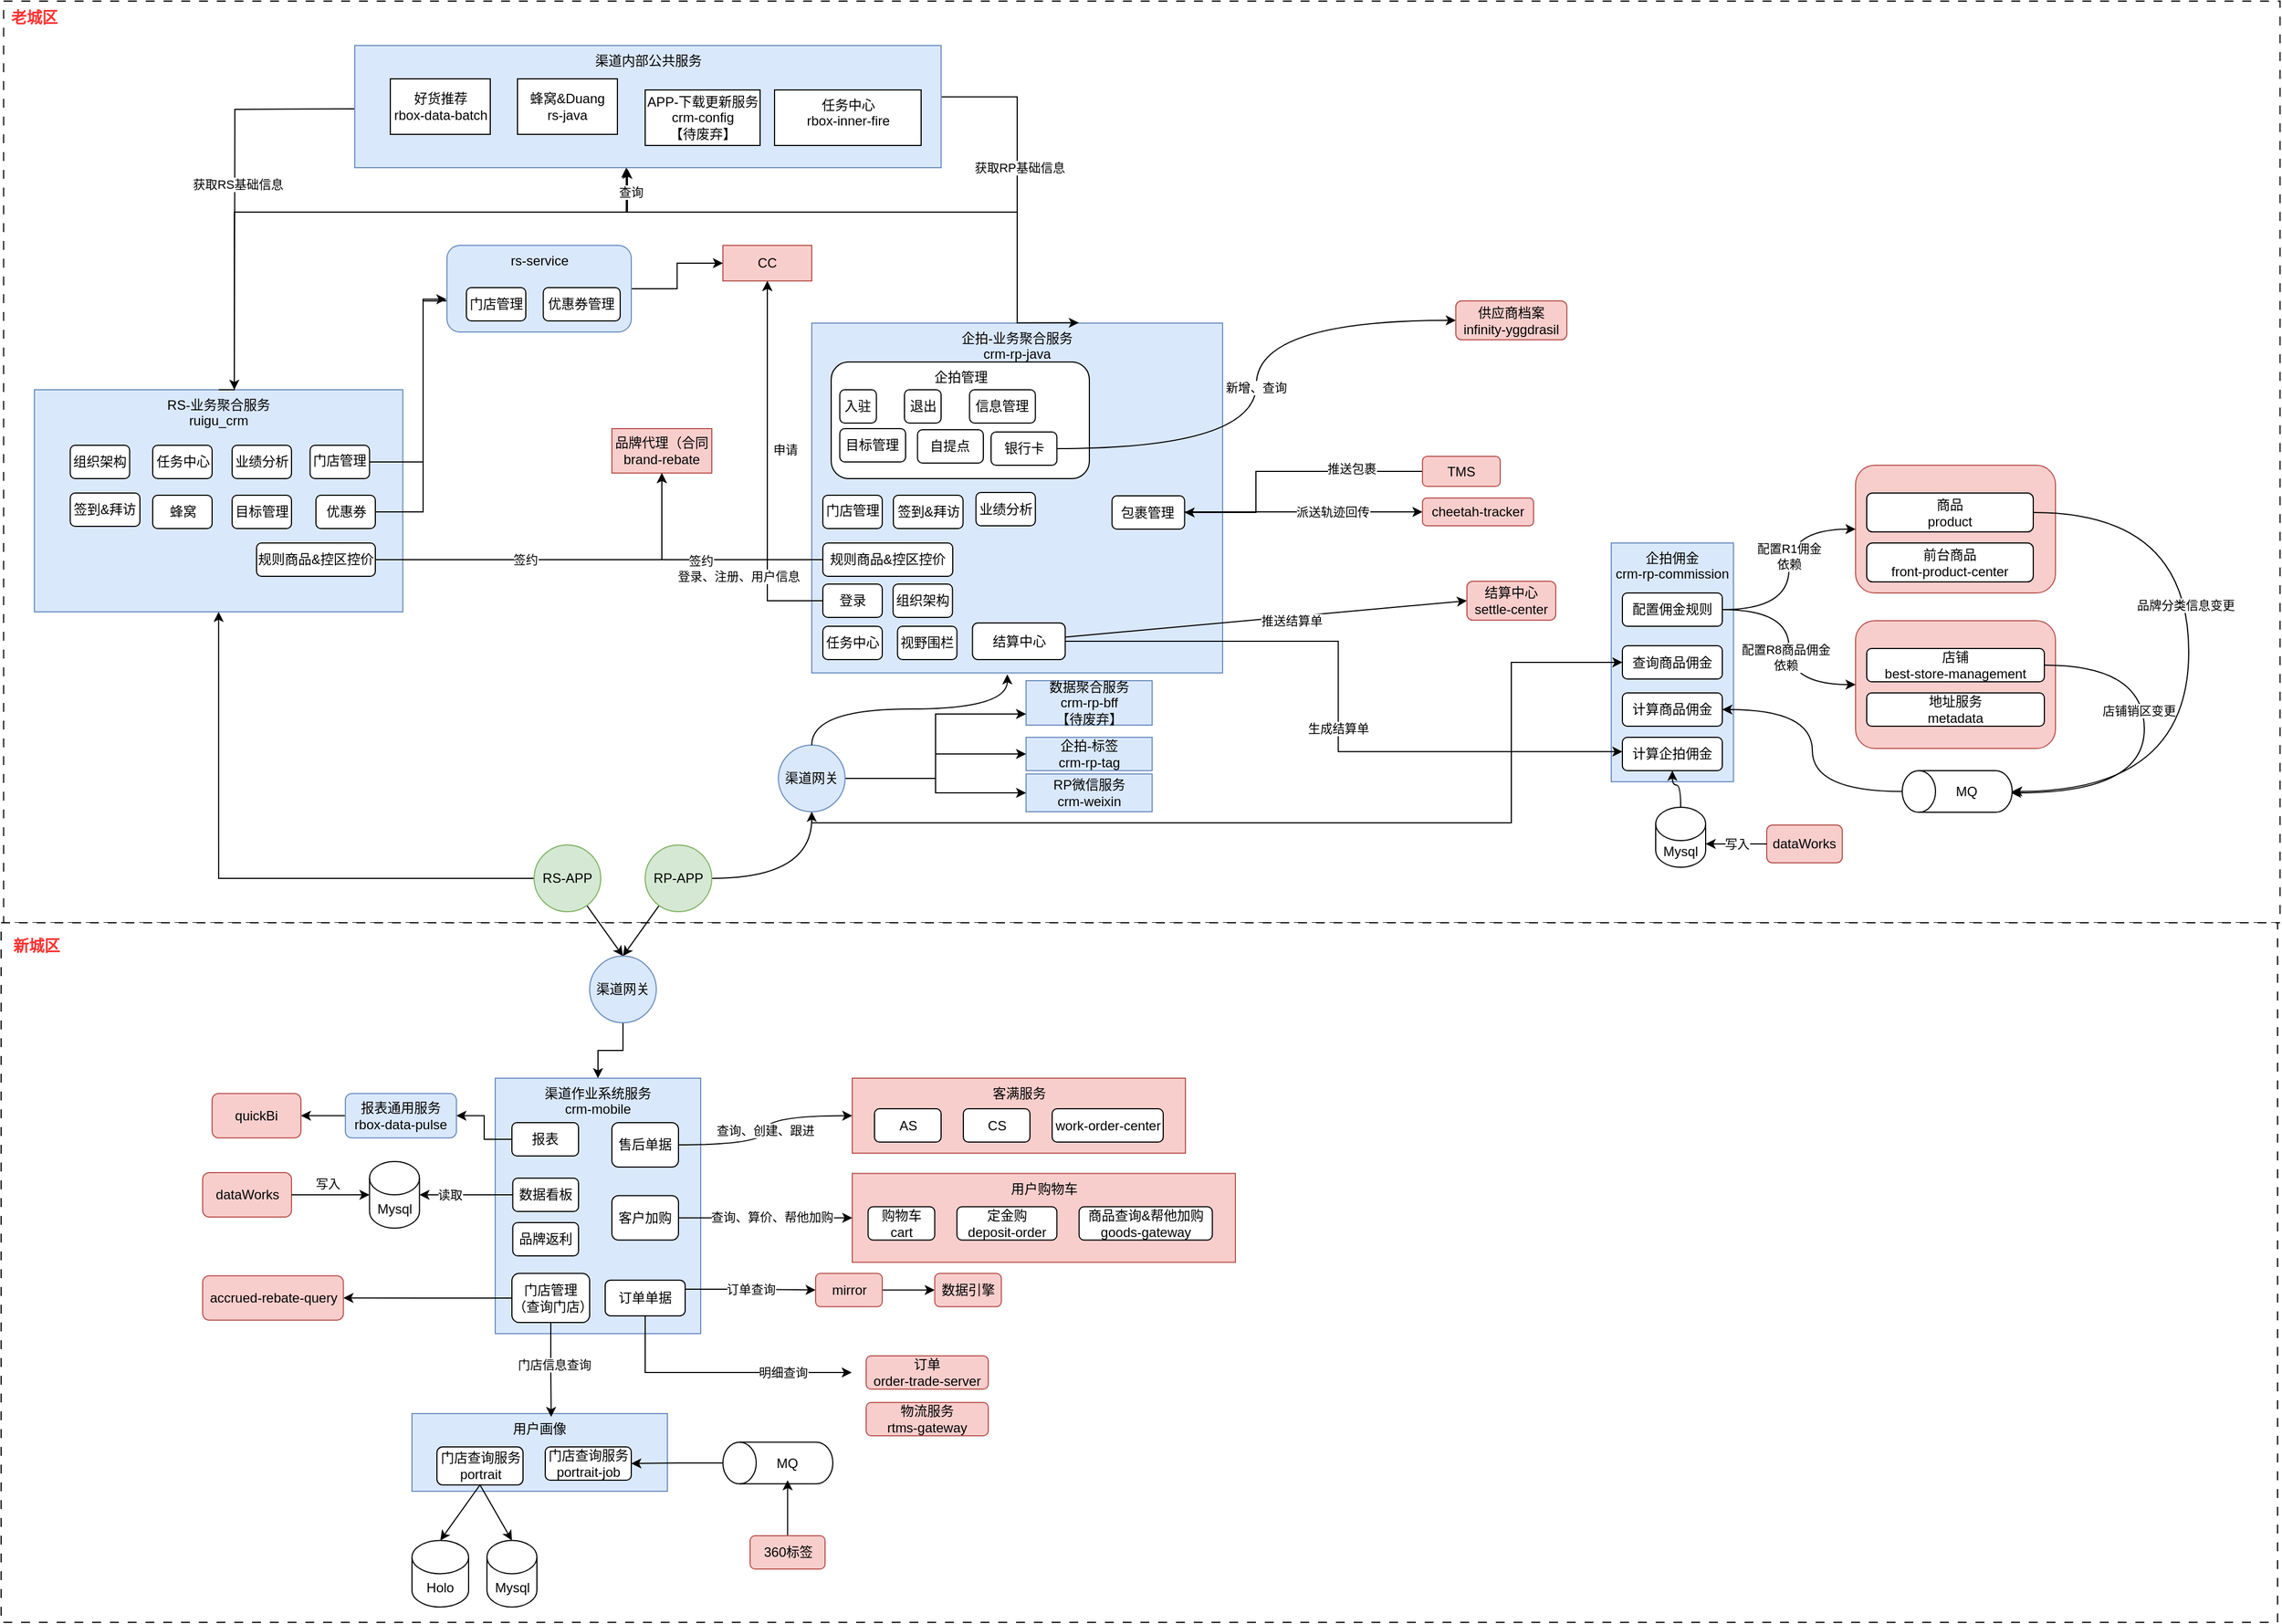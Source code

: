 <mxfile version="24.7.17">
  <diagram name="第 1 页" id="co3uCJApPV4dkqmszSku">
    <mxGraphModel dx="4093" dy="3974" grid="1" gridSize="10" guides="1" tooltips="1" connect="1" arrows="1" fold="1" page="1" pageScale="1" pageWidth="827" pageHeight="1169" math="0" shadow="0">
      <root>
        <mxCell id="0" />
        <mxCell id="1" parent="0" />
        <mxCell id="Z9NHNM5eDo6izXRrwf1n-309" value="" style="rounded=0;whiteSpace=wrap;html=1;dashed=1;dashPattern=8 8;shadow=0;glass=0;" vertex="1" parent="1">
          <mxGeometry x="-247.75" y="-1400" width="2050" height="830" as="geometry" />
        </mxCell>
        <mxCell id="Z9NHNM5eDo6izXRrwf1n-255" value="订单明细&lt;div&gt;&lt;br/&gt;&lt;/div&gt;" style="rounded=0;whiteSpace=wrap;html=1;verticalAlign=top;" vertex="1" parent="1">
          <mxGeometry x="519" y="-210" width="130" height="120" as="geometry" />
        </mxCell>
        <mxCell id="Z9NHNM5eDo6izXRrwf1n-284" style="edgeStyle=orthogonalEdgeStyle;rounded=0;orthogonalLoop=1;jettySize=auto;html=1;" edge="1" parent="1">
          <mxGeometry relative="1" as="geometry">
            <mxPoint x="-40" y="-1050" as="targetPoint" />
            <mxPoint x="68.5" y="-1303" as="sourcePoint" />
          </mxGeometry>
        </mxCell>
        <mxCell id="Z9NHNM5eDo6izXRrwf1n-285" value="获取RS基础信息" style="edgeLabel;html=1;align=center;verticalAlign=middle;resizable=0;points=[];" vertex="1" connectable="0" parent="Z9NHNM5eDo6izXRrwf1n-284">
          <mxGeometry x="-0.029" y="2" relative="1" as="geometry">
            <mxPoint as="offset" />
          </mxGeometry>
        </mxCell>
        <mxCell id="Z9NHNM5eDo6izXRrwf1n-218" value="渠道内部公共服务" style="rounded=0;whiteSpace=wrap;html=1;verticalAlign=top;fillColor=#dae8fc;strokeColor=#6c8ebf;" vertex="1" parent="1">
          <mxGeometry x="68.5" y="-1360" width="528" height="110" as="geometry" />
        </mxCell>
        <mxCell id="Z9NHNM5eDo6izXRrwf1n-158" value="" style="rounded=1;whiteSpace=wrap;html=1;fillColor=#f8cecc;strokeColor=#b85450;" vertex="1" parent="1">
          <mxGeometry x="1420" y="-842" width="180" height="115" as="geometry" />
        </mxCell>
        <mxCell id="Z9NHNM5eDo6izXRrwf1n-156" value="" style="rounded=1;whiteSpace=wrap;html=1;fillColor=#f8cecc;strokeColor=#b85450;" vertex="1" parent="1">
          <mxGeometry x="1420" y="-982" width="180" height="115" as="geometry" />
        </mxCell>
        <mxCell id="Z9NHNM5eDo6izXRrwf1n-84" value="" style="rounded=0;whiteSpace=wrap;html=1;dashed=1;dashPattern=8 8;shadow=0;glass=0;" vertex="1" parent="1">
          <mxGeometry x="-250" y="-570" width="2050" height="630" as="geometry" />
        </mxCell>
        <mxCell id="Z9NHNM5eDo6izXRrwf1n-20" value="用户购物车" style="rounded=0;whiteSpace=wrap;html=1;verticalAlign=top;fillColor=#f8cecc;strokeColor=#b85450;" vertex="1" parent="1">
          <mxGeometry x="516.5" y="-344.25" width="345" height="80" as="geometry" />
        </mxCell>
        <mxCell id="Z9NHNM5eDo6izXRrwf1n-1" value="" style="rounded=0;orthogonalLoop=1;jettySize=auto;html=1;" edge="1" parent="1" source="Z9NHNM5eDo6izXRrwf1n-2">
          <mxGeometry relative="1" as="geometry">
            <mxPoint x="310" y="-540" as="targetPoint" />
          </mxGeometry>
        </mxCell>
        <mxCell id="Z9NHNM5eDo6izXRrwf1n-272" style="edgeStyle=orthogonalEdgeStyle;rounded=0;orthogonalLoop=1;jettySize=auto;html=1;entryX=0.5;entryY=1;entryDx=0;entryDy=0;" edge="1" parent="1" source="Z9NHNM5eDo6izXRrwf1n-2" target="Z9NHNM5eDo6izXRrwf1n-89">
          <mxGeometry relative="1" as="geometry" />
        </mxCell>
        <mxCell id="Z9NHNM5eDo6izXRrwf1n-2" value="RS-APP" style="ellipse;whiteSpace=wrap;html=1;aspect=fixed;fillColor=#d5e8d4;strokeColor=#82b366;" vertex="1" parent="1">
          <mxGeometry x="230" y="-640" width="60" height="60" as="geometry" />
        </mxCell>
        <mxCell id="Z9NHNM5eDo6izXRrwf1n-3" style="rounded=0;orthogonalLoop=1;jettySize=auto;html=1;entryX=0.5;entryY=0;entryDx=0;entryDy=0;" edge="1" parent="1" source="Z9NHNM5eDo6izXRrwf1n-4" target="Z9NHNM5eDo6izXRrwf1n-7">
          <mxGeometry relative="1" as="geometry">
            <mxPoint x="315" y="-540" as="targetPoint" />
          </mxGeometry>
        </mxCell>
        <mxCell id="Z9NHNM5eDo6izXRrwf1n-104" value="" style="edgeStyle=orthogonalEdgeStyle;rounded=0;orthogonalLoop=1;jettySize=auto;html=1;curved=1;" edge="1" parent="1" source="Z9NHNM5eDo6izXRrwf1n-4" target="Z9NHNM5eDo6izXRrwf1n-99">
          <mxGeometry relative="1" as="geometry" />
        </mxCell>
        <mxCell id="Z9NHNM5eDo6izXRrwf1n-4" value="RP-APP" style="ellipse;whiteSpace=wrap;html=1;aspect=fixed;fillColor=#d5e8d4;strokeColor=#82b366;" vertex="1" parent="1">
          <mxGeometry x="330" y="-640" width="60" height="60" as="geometry" />
        </mxCell>
        <mxCell id="Z9NHNM5eDo6izXRrwf1n-6" style="edgeStyle=orthogonalEdgeStyle;rounded=0;orthogonalLoop=1;jettySize=auto;html=1;entryX=0.5;entryY=0;entryDx=0;entryDy=0;" edge="1" parent="1" source="Z9NHNM5eDo6izXRrwf1n-7" target="Z9NHNM5eDo6izXRrwf1n-8">
          <mxGeometry relative="1" as="geometry" />
        </mxCell>
        <mxCell id="Z9NHNM5eDo6izXRrwf1n-7" value="渠道网关" style="ellipse;whiteSpace=wrap;html=1;aspect=fixed;fillColor=#dae8fc;strokeColor=#6c8ebf;" vertex="1" parent="1">
          <mxGeometry x="280" y="-540" width="60" height="60" as="geometry" />
        </mxCell>
        <mxCell id="Z9NHNM5eDo6izXRrwf1n-8" value="渠道作业系统服务&lt;br&gt;crm-mobile" style="rounded=0;whiteSpace=wrap;html=1;align=center;verticalAlign=top;fillColor=#dae8fc;strokeColor=#6c8ebf;" vertex="1" parent="1">
          <mxGeometry x="195" y="-430" width="185" height="230" as="geometry" />
        </mxCell>
        <mxCell id="Z9NHNM5eDo6izXRrwf1n-81" value="查询、创建、跟进" style="edgeStyle=orthogonalEdgeStyle;rounded=0;orthogonalLoop=1;jettySize=auto;html=1;entryX=0;entryY=0.5;entryDx=0;entryDy=0;curved=1;" edge="1" parent="1" source="Z9NHNM5eDo6izXRrwf1n-9" target="Z9NHNM5eDo6izXRrwf1n-10">
          <mxGeometry relative="1" as="geometry" />
        </mxCell>
        <mxCell id="Z9NHNM5eDo6izXRrwf1n-9" value="售后单据" style="rounded=1;whiteSpace=wrap;html=1;" vertex="1" parent="1">
          <mxGeometry x="300" y="-390" width="60" height="40" as="geometry" />
        </mxCell>
        <mxCell id="Z9NHNM5eDo6izXRrwf1n-10" value="客满服务&lt;div&gt;&lt;br&gt;&lt;/div&gt;" style="rounded=0;whiteSpace=wrap;html=1;verticalAlign=top;fillColor=#f8cecc;strokeColor=#b85450;" vertex="1" parent="1">
          <mxGeometry x="516.5" y="-430" width="300" height="67.5" as="geometry" />
        </mxCell>
        <mxCell id="Z9NHNM5eDo6izXRrwf1n-11" value="AS" style="rounded=1;whiteSpace=wrap;html=1;" vertex="1" parent="1">
          <mxGeometry x="536.5" y="-402.5" width="60" height="30" as="geometry" />
        </mxCell>
        <mxCell id="Z9NHNM5eDo6izXRrwf1n-12" value="CS" style="rounded=1;whiteSpace=wrap;html=1;" vertex="1" parent="1">
          <mxGeometry x="616.5" y="-402.5" width="60" height="30" as="geometry" />
        </mxCell>
        <mxCell id="Z9NHNM5eDo6izXRrwf1n-13" value="work-order-center" style="rounded=1;whiteSpace=wrap;html=1;" vertex="1" parent="1">
          <mxGeometry x="696.5" y="-402.5" width="100" height="30" as="geometry" />
        </mxCell>
        <mxCell id="Z9NHNM5eDo6izXRrwf1n-17" value="购物车&lt;br&gt;cart" style="rounded=1;whiteSpace=wrap;html=1;" vertex="1" parent="1">
          <mxGeometry x="530.75" y="-314.25" width="60" height="30" as="geometry" />
        </mxCell>
        <mxCell id="Z9NHNM5eDo6izXRrwf1n-18" value="定金购&lt;br&gt;deposit-order" style="rounded=1;whiteSpace=wrap;html=1;" vertex="1" parent="1">
          <mxGeometry x="610.75" y="-314.25" width="90" height="30" as="geometry" />
        </mxCell>
        <mxCell id="Z9NHNM5eDo6izXRrwf1n-19" value="商品查询&amp;amp;帮他加购&lt;br&gt;goods-gateway" style="rounded=1;whiteSpace=wrap;html=1;" vertex="1" parent="1">
          <mxGeometry x="720.75" y="-314.25" width="120" height="30" as="geometry" />
        </mxCell>
        <mxCell id="Z9NHNM5eDo6izXRrwf1n-245" value="订单查询" style="edgeStyle=orthogonalEdgeStyle;rounded=0;orthogonalLoop=1;jettySize=auto;html=1;entryX=0;entryY=0.5;entryDx=0;entryDy=0;" edge="1" parent="1" source="Z9NHNM5eDo6izXRrwf1n-21" target="Z9NHNM5eDo6izXRrwf1n-235">
          <mxGeometry relative="1" as="geometry">
            <Array as="points">
              <mxPoint x="420" y="-240" />
              <mxPoint x="420" y="-240" />
            </Array>
          </mxGeometry>
        </mxCell>
        <mxCell id="Z9NHNM5eDo6izXRrwf1n-249" style="edgeStyle=orthogonalEdgeStyle;rounded=0;orthogonalLoop=1;jettySize=auto;html=1;entryX=-0.023;entryY=0.375;entryDx=0;entryDy=0;entryPerimeter=0;" edge="1" parent="1" source="Z9NHNM5eDo6izXRrwf1n-21" target="Z9NHNM5eDo6izXRrwf1n-255">
          <mxGeometry relative="1" as="geometry">
            <mxPoint x="480" y="-165" as="targetPoint" />
            <Array as="points">
              <mxPoint x="330" y="-165" />
            </Array>
          </mxGeometry>
        </mxCell>
        <mxCell id="Z9NHNM5eDo6izXRrwf1n-252" value="明细查询" style="edgeLabel;html=1;align=center;verticalAlign=middle;resizable=0;points=[];" vertex="1" connectable="0" parent="Z9NHNM5eDo6izXRrwf1n-249">
          <mxGeometry x="0.128" relative="1" as="geometry">
            <mxPoint x="41" as="offset" />
          </mxGeometry>
        </mxCell>
        <mxCell id="Z9NHNM5eDo6izXRrwf1n-21" value="订单单据" style="rounded=1;whiteSpace=wrap;html=1;" vertex="1" parent="1">
          <mxGeometry x="294" y="-248.18" width="72" height="32.12" as="geometry" />
        </mxCell>
        <mxCell id="Z9NHNM5eDo6izXRrwf1n-258" style="edgeStyle=orthogonalEdgeStyle;rounded=0;orthogonalLoop=1;jettySize=auto;html=1;entryX=1;entryY=0.5;entryDx=0;entryDy=0;" edge="1" parent="1" source="Z9NHNM5eDo6izXRrwf1n-22" target="Z9NHNM5eDo6izXRrwf1n-257">
          <mxGeometry relative="1" as="geometry" />
        </mxCell>
        <mxCell id="Z9NHNM5eDo6izXRrwf1n-22" value="门店管理&lt;div&gt;（查询门店）&lt;/div&gt;" style="rounded=1;whiteSpace=wrap;html=1;" vertex="1" parent="1">
          <mxGeometry x="210" y="-254.25" width="70" height="44.25" as="geometry" />
        </mxCell>
        <mxCell id="Z9NHNM5eDo6izXRrwf1n-45" style="edgeStyle=orthogonalEdgeStyle;rounded=0;orthogonalLoop=1;jettySize=auto;html=1;exitX=0;exitY=0.5;exitDx=0;exitDy=0;entryX=1;entryY=0.5;entryDx=0;entryDy=0;" edge="1" parent="1" source="Z9NHNM5eDo6izXRrwf1n-23" target="Z9NHNM5eDo6izXRrwf1n-46">
          <mxGeometry relative="1" as="geometry">
            <mxPoint x="130" y="-370" as="targetPoint" />
          </mxGeometry>
        </mxCell>
        <mxCell id="Z9NHNM5eDo6izXRrwf1n-23" value="报表" style="rounded=1;whiteSpace=wrap;html=1;" vertex="1" parent="1">
          <mxGeometry x="210" y="-390" width="60" height="30" as="geometry" />
        </mxCell>
        <mxCell id="Z9NHNM5eDo6izXRrwf1n-24" value="数据看板" style="rounded=1;whiteSpace=wrap;html=1;" vertex="1" parent="1">
          <mxGeometry x="210.75" y="-340" width="59.25" height="30" as="geometry" />
        </mxCell>
        <mxCell id="Z9NHNM5eDo6izXRrwf1n-25" value="用户画像" style="rounded=0;whiteSpace=wrap;html=1;verticalAlign=top;fillColor=#dae8fc;strokeColor=#6c8ebf;" vertex="1" parent="1">
          <mxGeometry x="120" y="-128" width="230" height="70" as="geometry" />
        </mxCell>
        <mxCell id="Z9NHNM5eDo6izXRrwf1n-27" value="门店查询服务&lt;div&gt;portrait&lt;br&gt;&lt;/div&gt;" style="rounded=1;whiteSpace=wrap;html=1;" vertex="1" parent="1">
          <mxGeometry x="142.5" y="-98" width="77.5" height="34.25" as="geometry" />
        </mxCell>
        <mxCell id="Z9NHNM5eDo6izXRrwf1n-28" value="门店查询服务&lt;div&gt;portrait-job&lt;br&gt;&lt;/div&gt;" style="rounded=1;whiteSpace=wrap;html=1;" vertex="1" parent="1">
          <mxGeometry x="240" y="-98" width="77.5" height="30" as="geometry" />
        </mxCell>
        <mxCell id="Z9NHNM5eDo6izXRrwf1n-36" value="" style="group" vertex="1" connectable="0" parent="1">
          <mxGeometry x="400" y="-102.25" width="116.5" height="68.25" as="geometry" />
        </mxCell>
        <mxCell id="Z9NHNM5eDo6izXRrwf1n-33" value="" style="shape=cylinder3;whiteSpace=wrap;html=1;boundedLbl=1;backgroundOutline=1;size=15;rotation=-90;" vertex="1" parent="Z9NHNM5eDo6izXRrwf1n-36">
          <mxGeometry x="30.75" y="-30.75" width="37.5" height="99" as="geometry" />
        </mxCell>
        <mxCell id="Z9NHNM5eDo6izXRrwf1n-34" value="MQ" style="text;html=1;align=center;verticalAlign=middle;whiteSpace=wrap;rounded=0;" vertex="1" parent="Z9NHNM5eDo6izXRrwf1n-36">
          <mxGeometry x="28.25" y="4.25" width="60" height="30" as="geometry" />
        </mxCell>
        <mxCell id="Z9NHNM5eDo6izXRrwf1n-42" style="edgeStyle=orthogonalEdgeStyle;rounded=0;orthogonalLoop=1;jettySize=auto;html=1;exitX=0.5;exitY=0;exitDx=0;exitDy=0;entryX=0.5;entryY=1;entryDx=0;entryDy=0;" edge="1" parent="1" source="Z9NHNM5eDo6izXRrwf1n-39" target="Z9NHNM5eDo6izXRrwf1n-34">
          <mxGeometry relative="1" as="geometry" />
        </mxCell>
        <mxCell id="Z9NHNM5eDo6izXRrwf1n-39" value="&lt;div&gt;360标签&lt;/div&gt;" style="rounded=1;whiteSpace=wrap;html=1;fillColor=#f8cecc;strokeColor=#b85450;" vertex="1" parent="1">
          <mxGeometry x="424.5" y="-18" width="67.5" height="30" as="geometry" />
        </mxCell>
        <mxCell id="Z9NHNM5eDo6izXRrwf1n-41" style="edgeStyle=orthogonalEdgeStyle;rounded=0;orthogonalLoop=1;jettySize=auto;html=1;exitX=0.5;exitY=0;exitDx=0;exitDy=0;exitPerimeter=0;entryX=1;entryY=0.5;entryDx=0;entryDy=0;" edge="1" parent="1" source="Z9NHNM5eDo6izXRrwf1n-33" target="Z9NHNM5eDo6izXRrwf1n-28">
          <mxGeometry relative="1" as="geometry" />
        </mxCell>
        <mxCell id="Z9NHNM5eDo6izXRrwf1n-48" value="" style="edgeStyle=orthogonalEdgeStyle;rounded=0;orthogonalLoop=1;jettySize=auto;html=1;" edge="1" parent="1" source="Z9NHNM5eDo6izXRrwf1n-46" target="Z9NHNM5eDo6izXRrwf1n-47">
          <mxGeometry relative="1" as="geometry" />
        </mxCell>
        <mxCell id="Z9NHNM5eDo6izXRrwf1n-46" value="报表通用服务&lt;br&gt;rbox-data-pulse" style="rounded=1;whiteSpace=wrap;html=1;fillColor=#dae8fc;strokeColor=#6c8ebf;" vertex="1" parent="1">
          <mxGeometry x="60" y="-416.25" width="100" height="40" as="geometry" />
        </mxCell>
        <mxCell id="Z9NHNM5eDo6izXRrwf1n-47" value="quickBi" style="whiteSpace=wrap;html=1;rounded=1;fillColor=#f8cecc;strokeColor=#b85450;" vertex="1" parent="1">
          <mxGeometry x="-60" y="-416.25" width="80" height="40" as="geometry" />
        </mxCell>
        <mxCell id="Z9NHNM5eDo6izXRrwf1n-49" value="dataWorks" style="whiteSpace=wrap;html=1;rounded=1;fillColor=#f8cecc;strokeColor=#b85450;" vertex="1" parent="1">
          <mxGeometry x="-68.5" y="-345" width="80" height="40" as="geometry" />
        </mxCell>
        <mxCell id="Z9NHNM5eDo6izXRrwf1n-50" value="Mysql" style="shape=cylinder3;whiteSpace=wrap;html=1;boundedLbl=1;backgroundOutline=1;size=15;" vertex="1" parent="1">
          <mxGeometry x="81.75" y="-355" width="45" height="60" as="geometry" />
        </mxCell>
        <mxCell id="Z9NHNM5eDo6izXRrwf1n-51" style="edgeStyle=orthogonalEdgeStyle;rounded=0;orthogonalLoop=1;jettySize=auto;html=1;entryX=0;entryY=0.5;entryDx=0;entryDy=0;entryPerimeter=0;" edge="1" parent="1" source="Z9NHNM5eDo6izXRrwf1n-49" target="Z9NHNM5eDo6izXRrwf1n-50">
          <mxGeometry relative="1" as="geometry" />
        </mxCell>
        <mxCell id="Z9NHNM5eDo6izXRrwf1n-53" value="写入" style="edgeLabel;html=1;align=center;verticalAlign=middle;resizable=0;points=[];" vertex="1" connectable="0" parent="Z9NHNM5eDo6izXRrwf1n-51">
          <mxGeometry x="-0.08" y="4" relative="1" as="geometry">
            <mxPoint y="-6" as="offset" />
          </mxGeometry>
        </mxCell>
        <mxCell id="Z9NHNM5eDo6izXRrwf1n-55" style="edgeStyle=orthogonalEdgeStyle;rounded=0;orthogonalLoop=1;jettySize=auto;html=1;exitX=0;exitY=0.5;exitDx=0;exitDy=0;entryX=1;entryY=0.5;entryDx=0;entryDy=0;entryPerimeter=0;" edge="1" parent="1" source="Z9NHNM5eDo6izXRrwf1n-24" target="Z9NHNM5eDo6izXRrwf1n-50">
          <mxGeometry relative="1" as="geometry" />
        </mxCell>
        <mxCell id="Z9NHNM5eDo6izXRrwf1n-56" value="读取" style="edgeLabel;html=1;align=center;verticalAlign=middle;resizable=0;points=[];" vertex="1" connectable="0" parent="Z9NHNM5eDo6izXRrwf1n-55">
          <mxGeometry x="-0.096" y="2" relative="1" as="geometry">
            <mxPoint x="-19" y="-2" as="offset" />
          </mxGeometry>
        </mxCell>
        <mxCell id="Z9NHNM5eDo6izXRrwf1n-62" value="Holo" style="shape=cylinder3;whiteSpace=wrap;html=1;boundedLbl=1;backgroundOutline=1;size=15;" vertex="1" parent="1">
          <mxGeometry x="120" y="-13.75" width="51" height="60" as="geometry" />
        </mxCell>
        <mxCell id="Z9NHNM5eDo6izXRrwf1n-69" value="Mysql" style="shape=cylinder3;whiteSpace=wrap;html=1;boundedLbl=1;backgroundOutline=1;size=15;" vertex="1" parent="1">
          <mxGeometry x="187.5" y="-13.75" width="45" height="60" as="geometry" />
        </mxCell>
        <mxCell id="Z9NHNM5eDo6izXRrwf1n-70" style="rounded=0;orthogonalLoop=1;jettySize=auto;html=1;exitX=0.5;exitY=1;exitDx=0;exitDy=0;entryX=0.5;entryY=0;entryDx=0;entryDy=0;entryPerimeter=0;" edge="1" parent="1" source="Z9NHNM5eDo6izXRrwf1n-27" target="Z9NHNM5eDo6izXRrwf1n-62">
          <mxGeometry relative="1" as="geometry" />
        </mxCell>
        <mxCell id="Z9NHNM5eDo6izXRrwf1n-72" style="rounded=0;orthogonalLoop=1;jettySize=auto;html=1;exitX=0.5;exitY=1;exitDx=0;exitDy=0;entryX=0.5;entryY=0;entryDx=0;entryDy=0;entryPerimeter=0;" edge="1" parent="1" source="Z9NHNM5eDo6izXRrwf1n-27" target="Z9NHNM5eDo6izXRrwf1n-69">
          <mxGeometry relative="1" as="geometry" />
        </mxCell>
        <mxCell id="Z9NHNM5eDo6izXRrwf1n-74" style="edgeStyle=orthogonalEdgeStyle;rounded=0;orthogonalLoop=1;jettySize=auto;html=1;entryX=0.545;entryY=0.043;entryDx=0;entryDy=0;entryPerimeter=0;" edge="1" parent="1" source="Z9NHNM5eDo6izXRrwf1n-22" target="Z9NHNM5eDo6izXRrwf1n-25">
          <mxGeometry relative="1" as="geometry" />
        </mxCell>
        <mxCell id="Z9NHNM5eDo6izXRrwf1n-75" value="门店信息查询" style="edgeLabel;html=1;align=center;verticalAlign=middle;resizable=0;points=[];" vertex="1" connectable="0" parent="Z9NHNM5eDo6izXRrwf1n-74">
          <mxGeometry x="-0.085" y="4" relative="1" as="geometry">
            <mxPoint x="-1" y="-1" as="offset" />
          </mxGeometry>
        </mxCell>
        <mxCell id="Z9NHNM5eDo6izXRrwf1n-79" style="edgeStyle=orthogonalEdgeStyle;rounded=0;orthogonalLoop=1;jettySize=auto;html=1;entryX=0;entryY=0.5;entryDx=0;entryDy=0;" edge="1" parent="1" source="Z9NHNM5eDo6izXRrwf1n-78" target="Z9NHNM5eDo6izXRrwf1n-20">
          <mxGeometry relative="1" as="geometry" />
        </mxCell>
        <mxCell id="Z9NHNM5eDo6izXRrwf1n-80" value="查询、算价、帮他加购" style="edgeLabel;html=1;align=center;verticalAlign=middle;resizable=0;points=[];" vertex="1" connectable="0" parent="Z9NHNM5eDo6izXRrwf1n-79">
          <mxGeometry x="0.067" y="1" relative="1" as="geometry">
            <mxPoint as="offset" />
          </mxGeometry>
        </mxCell>
        <mxCell id="Z9NHNM5eDo6izXRrwf1n-78" value="客户加购" style="rounded=1;whiteSpace=wrap;html=1;" vertex="1" parent="1">
          <mxGeometry x="300" y="-324.25" width="60" height="40" as="geometry" />
        </mxCell>
        <mxCell id="Z9NHNM5eDo6izXRrwf1n-85" value="&lt;b&gt;&lt;font color=&quot;#ff3333&quot; style=&quot;font-size: 14px;&quot;&gt;新城区&lt;/font&gt;&lt;/b&gt;" style="text;html=1;align=center;verticalAlign=middle;whiteSpace=wrap;rounded=0;" vertex="1" parent="1">
          <mxGeometry x="-247.75" y="-563.75" width="60" height="30" as="geometry" />
        </mxCell>
        <mxCell id="Z9NHNM5eDo6izXRrwf1n-88" value="&lt;b&gt;&lt;font color=&quot;#ff3333&quot; style=&quot;font-size: 14px;&quot;&gt;老城区&lt;/font&gt;&lt;/b&gt;" style="text;html=1;align=center;verticalAlign=middle;whiteSpace=wrap;rounded=0;" vertex="1" parent="1">
          <mxGeometry x="-250" y="-1400" width="60" height="30" as="geometry" />
        </mxCell>
        <mxCell id="Z9NHNM5eDo6izXRrwf1n-89" value="&lt;div&gt;RS-业务聚合服务&lt;/div&gt;ruigu_crm" style="rounded=0;whiteSpace=wrap;html=1;verticalAlign=top;fillColor=#dae8fc;strokeColor=#6c8ebf;" vertex="1" parent="1">
          <mxGeometry x="-220" y="-1050" width="331.75" height="200" as="geometry" />
        </mxCell>
        <mxCell id="Z9NHNM5eDo6izXRrwf1n-90" value="企拍佣金&lt;br&gt;crm-rp-commission" style="rounded=0;whiteSpace=wrap;html=1;verticalAlign=top;fillColor=#dae8fc;strokeColor=#6c8ebf;" vertex="1" parent="1">
          <mxGeometry x="1200" y="-912" width="110" height="215" as="geometry" />
        </mxCell>
        <mxCell id="Z9NHNM5eDo6izXRrwf1n-91" value="数据聚合服务&lt;br&gt;crm-rp-bff&lt;br&gt;【待废弃】" style="rounded=0;whiteSpace=wrap;html=1;fillColor=#dae8fc;strokeColor=#6c8ebf;" vertex="1" parent="1">
          <mxGeometry x="673" y="-788" width="113.5" height="40" as="geometry" />
        </mxCell>
        <mxCell id="Z9NHNM5eDo6izXRrwf1n-92" value="企拍-业务聚合服务&lt;br&gt;crm-rp-java" style="rounded=0;whiteSpace=wrap;html=1;horizontal=1;verticalAlign=top;fillColor=#dae8fc;strokeColor=#6c8ebf;" vertex="1" parent="1">
          <mxGeometry x="480" y="-1110" width="370" height="315" as="geometry" />
        </mxCell>
        <mxCell id="Z9NHNM5eDo6izXRrwf1n-93" value="&lt;div&gt;&lt;span style=&quot;background-color: initial;&quot;&gt;任务中心&lt;br&gt;rbox-inner-fire&lt;/span&gt;&lt;br&gt;&lt;/div&gt;" style="rounded=0;whiteSpace=wrap;html=1;verticalAlign=top;" vertex="1" parent="1">
          <mxGeometry x="446.5" y="-1320" width="132" height="50" as="geometry" />
        </mxCell>
        <mxCell id="Z9NHNM5eDo6izXRrwf1n-94" value="APP-下载更新服务&lt;br&gt;crm-config&lt;br&gt;【待废弃】" style="rounded=0;whiteSpace=wrap;html=1;" vertex="1" parent="1">
          <mxGeometry x="330" y="-1320" width="103.5" height="50" as="geometry" />
        </mxCell>
        <mxCell id="Z9NHNM5eDo6izXRrwf1n-95" value="RP微信服务&lt;br&gt;crm-weixin" style="rounded=0;whiteSpace=wrap;html=1;fillColor=#dae8fc;strokeColor=#6c8ebf;" vertex="1" parent="1">
          <mxGeometry x="673" y="-704" width="113.5" height="34" as="geometry" />
        </mxCell>
        <mxCell id="Z9NHNM5eDo6izXRrwf1n-96" value="企拍-标签&lt;br&gt;crm-rp-tag" style="rounded=0;whiteSpace=wrap;html=1;fillColor=#dae8fc;strokeColor=#6c8ebf;" vertex="1" parent="1">
          <mxGeometry x="673" y="-737" width="113.5" height="30" as="geometry" />
        </mxCell>
        <mxCell id="Z9NHNM5eDo6izXRrwf1n-145" style="edgeStyle=orthogonalEdgeStyle;rounded=0;orthogonalLoop=1;jettySize=auto;html=1;entryX=0;entryY=0.5;entryDx=0;entryDy=0;" edge="1" parent="1" source="Z9NHNM5eDo6izXRrwf1n-99" target="Z9NHNM5eDo6izXRrwf1n-96">
          <mxGeometry relative="1" as="geometry" />
        </mxCell>
        <mxCell id="Z9NHNM5eDo6izXRrwf1n-185" style="edgeStyle=orthogonalEdgeStyle;rounded=0;orthogonalLoop=1;jettySize=auto;html=1;entryX=0;entryY=0.5;entryDx=0;entryDy=0;" edge="1" parent="1" source="Z9NHNM5eDo6izXRrwf1n-99" target="Z9NHNM5eDo6izXRrwf1n-95">
          <mxGeometry relative="1" as="geometry" />
        </mxCell>
        <mxCell id="Z9NHNM5eDo6izXRrwf1n-209" style="edgeStyle=orthogonalEdgeStyle;rounded=0;orthogonalLoop=1;jettySize=auto;html=1;entryX=0;entryY=0.75;entryDx=0;entryDy=0;" edge="1" parent="1" source="Z9NHNM5eDo6izXRrwf1n-99" target="Z9NHNM5eDo6izXRrwf1n-91">
          <mxGeometry relative="1" as="geometry" />
        </mxCell>
        <mxCell id="Z9NHNM5eDo6izXRrwf1n-226" style="edgeStyle=orthogonalEdgeStyle;rounded=0;orthogonalLoop=1;jettySize=auto;html=1;entryX=0;entryY=0.5;entryDx=0;entryDy=0;" edge="1" parent="1" source="Z9NHNM5eDo6izXRrwf1n-99" target="Z9NHNM5eDo6izXRrwf1n-149">
          <mxGeometry relative="1" as="geometry">
            <Array as="points">
              <mxPoint x="480" y="-660" />
              <mxPoint x="1110" y="-660" />
              <mxPoint x="1110" y="-804" />
            </Array>
          </mxGeometry>
        </mxCell>
        <mxCell id="Z9NHNM5eDo6izXRrwf1n-99" value="渠道网关" style="ellipse;whiteSpace=wrap;html=1;aspect=fixed;direction=south;fillColor=#dae8fc;strokeColor=#6c8ebf;" vertex="1" parent="1">
          <mxGeometry x="450" y="-730" width="60" height="60" as="geometry" />
        </mxCell>
        <mxCell id="Z9NHNM5eDo6izXRrwf1n-105" value="&lt;div&gt;蜂窝&amp;amp;Duang&lt;br&gt;rs-java&lt;br&gt;&lt;/div&gt;" style="rounded=0;whiteSpace=wrap;html=1;" vertex="1" parent="1">
          <mxGeometry x="215" y="-1330" width="90" height="50" as="geometry" />
        </mxCell>
        <mxCell id="Z9NHNM5eDo6izXRrwf1n-106" value="&lt;div&gt;好货推荐&lt;br&gt;rbox-data-batch&lt;br&gt;&lt;/div&gt;" style="rounded=0;whiteSpace=wrap;html=1;" vertex="1" parent="1">
          <mxGeometry x="100.5" y="-1330" width="90" height="50" as="geometry" />
        </mxCell>
        <mxCell id="Z9NHNM5eDo6izXRrwf1n-109" value="组织架构" style="rounded=1;whiteSpace=wrap;html=1;" vertex="1" parent="1">
          <mxGeometry x="553.25" y="-875" width="53.5" height="30" as="geometry" />
        </mxCell>
        <mxCell id="Z9NHNM5eDo6izXRrwf1n-112" value="企拍管理" style="rounded=1;whiteSpace=wrap;html=1;horizontal=1;verticalAlign=top;" vertex="1" parent="1">
          <mxGeometry x="497.5" y="-1075" width="232.5" height="105" as="geometry" />
        </mxCell>
        <mxCell id="Z9NHNM5eDo6izXRrwf1n-207" style="rounded=0;orthogonalLoop=1;jettySize=auto;html=1;entryX=0;entryY=0.5;entryDx=0;entryDy=0;edgeStyle=orthogonalEdgeStyle;" edge="1" parent="1" source="Z9NHNM5eDo6izXRrwf1n-113" target="Z9NHNM5eDo6izXRrwf1n-206">
          <mxGeometry relative="1" as="geometry">
            <Array as="points">
              <mxPoint x="1010" y="-940" />
            </Array>
          </mxGeometry>
        </mxCell>
        <mxCell id="Z9NHNM5eDo6izXRrwf1n-208" value="派送轨迹回传" style="edgeLabel;html=1;align=center;verticalAlign=middle;resizable=0;points=[];" vertex="1" connectable="0" parent="Z9NHNM5eDo6izXRrwf1n-207">
          <mxGeometry x="0.012" y="-3" relative="1" as="geometry">
            <mxPoint x="24" y="-3" as="offset" />
          </mxGeometry>
        </mxCell>
        <mxCell id="Z9NHNM5eDo6izXRrwf1n-113" value="包裹管理" style="rounded=1;whiteSpace=wrap;html=1;" vertex="1" parent="1">
          <mxGeometry x="750.38" y="-954.5" width="65.37" height="30" as="geometry" />
        </mxCell>
        <mxCell id="Z9NHNM5eDo6izXRrwf1n-116" value="入驻" style="rounded=1;whiteSpace=wrap;html=1;" vertex="1" parent="1">
          <mxGeometry x="505.25" y="-1050" width="33" height="30" as="geometry" />
        </mxCell>
        <mxCell id="Z9NHNM5eDo6izXRrwf1n-119" value="信息管理" style="rounded=1;whiteSpace=wrap;html=1;" vertex="1" parent="1">
          <mxGeometry x="622.12" y="-1050" width="59.25" height="30" as="geometry" />
        </mxCell>
        <mxCell id="Z9NHNM5eDo6izXRrwf1n-120" value="自提点" style="rounded=1;whiteSpace=wrap;html=1;" vertex="1" parent="1">
          <mxGeometry x="575.25" y="-1014" width="59.25" height="30" as="geometry" />
        </mxCell>
        <mxCell id="Z9NHNM5eDo6izXRrwf1n-199" style="edgeStyle=orthogonalEdgeStyle;curved=1;rounded=0;orthogonalLoop=1;jettySize=auto;html=1;entryX=0;entryY=0.5;entryDx=0;entryDy=0;" edge="1" parent="1" source="Z9NHNM5eDo6izXRrwf1n-121" target="Z9NHNM5eDo6izXRrwf1n-198">
          <mxGeometry relative="1" as="geometry" />
        </mxCell>
        <mxCell id="Z9NHNM5eDo6izXRrwf1n-200" value="新增、查询" style="edgeLabel;html=1;align=center;verticalAlign=middle;resizable=0;points=[];" vertex="1" connectable="0" parent="Z9NHNM5eDo6izXRrwf1n-199">
          <mxGeometry x="-0.009" y="1" relative="1" as="geometry">
            <mxPoint as="offset" />
          </mxGeometry>
        </mxCell>
        <mxCell id="Z9NHNM5eDo6izXRrwf1n-121" value="银行卡" style="rounded=1;whiteSpace=wrap;html=1;" vertex="1" parent="1">
          <mxGeometry x="641.5" y="-1012" width="59.25" height="30" as="geometry" />
        </mxCell>
        <mxCell id="Z9NHNM5eDo6izXRrwf1n-123" value="视野围栏" style="rounded=1;whiteSpace=wrap;html=1;" vertex="1" parent="1">
          <mxGeometry x="557.25" y="-837" width="53.5" height="30" as="geometry" />
        </mxCell>
        <mxCell id="Z9NHNM5eDo6izXRrwf1n-124" value="签到&amp;amp;拜访" style="rounded=1;whiteSpace=wrap;html=1;" vertex="1" parent="1">
          <mxGeometry x="553.5" y="-955" width="62.75" height="30" as="geometry" />
        </mxCell>
        <mxCell id="Z9NHNM5eDo6izXRrwf1n-127" value="退出" style="rounded=1;whiteSpace=wrap;html=1;" vertex="1" parent="1">
          <mxGeometry x="563.5" y="-1050" width="33" height="30" as="geometry" />
        </mxCell>
        <mxCell id="Z9NHNM5eDo6izXRrwf1n-129" value="门店管理&lt;br&gt;&lt;div&gt;&lt;br/&gt;&lt;/div&gt;" style="rounded=1;whiteSpace=wrap;html=1;horizontal=1;verticalAlign=top;" vertex="1" parent="1">
          <mxGeometry x="490" y="-955" width="53.5" height="30" as="geometry" />
        </mxCell>
        <mxCell id="Z9NHNM5eDo6izXRrwf1n-187" style="rounded=0;orthogonalLoop=1;jettySize=auto;html=1;entryX=0.091;entryY=0.874;entryDx=0;entryDy=0;entryPerimeter=0;edgeStyle=orthogonalEdgeStyle;" edge="1" parent="1" source="Z9NHNM5eDo6izXRrwf1n-132" target="Z9NHNM5eDo6izXRrwf1n-90">
          <mxGeometry relative="1" as="geometry">
            <mxPoint x="900" y="-790" as="targetPoint" />
          </mxGeometry>
        </mxCell>
        <mxCell id="Z9NHNM5eDo6izXRrwf1n-188" value="生成结算单" style="edgeLabel;html=1;align=center;verticalAlign=middle;resizable=0;points=[];" vertex="1" connectable="0" parent="Z9NHNM5eDo6izXRrwf1n-187">
          <mxGeometry x="0.078" relative="1" as="geometry">
            <mxPoint as="offset" />
          </mxGeometry>
        </mxCell>
        <mxCell id="Z9NHNM5eDo6izXRrwf1n-197" style="rounded=0;orthogonalLoop=1;jettySize=auto;html=1;entryX=0;entryY=0.5;entryDx=0;entryDy=0;" edge="1" parent="1" source="Z9NHNM5eDo6izXRrwf1n-132" target="Z9NHNM5eDo6izXRrwf1n-194">
          <mxGeometry relative="1" as="geometry">
            <mxPoint x="900" y="-880" as="targetPoint" />
          </mxGeometry>
        </mxCell>
        <mxCell id="Z9NHNM5eDo6izXRrwf1n-215" value="推送结算单" style="edgeLabel;html=1;align=center;verticalAlign=middle;resizable=0;points=[];" vertex="1" connectable="0" parent="Z9NHNM5eDo6izXRrwf1n-197">
          <mxGeometry x="-0.097" y="4" relative="1" as="geometry">
            <mxPoint x="41" y="4" as="offset" />
          </mxGeometry>
        </mxCell>
        <mxCell id="Z9NHNM5eDo6izXRrwf1n-132" value="结算中心" style="rounded=1;whiteSpace=wrap;html=1;" vertex="1" parent="1">
          <mxGeometry x="624.75" y="-840" width="83.5" height="33" as="geometry" />
        </mxCell>
        <mxCell id="Z9NHNM5eDo6izXRrwf1n-133" value="业绩分析" style="rounded=1;whiteSpace=wrap;html=1;" vertex="1" parent="1">
          <mxGeometry x="627.87" y="-957.5" width="53.5" height="30" as="geometry" />
        </mxCell>
        <mxCell id="Z9NHNM5eDo6izXRrwf1n-219" style="edgeStyle=orthogonalEdgeStyle;rounded=0;orthogonalLoop=1;jettySize=auto;html=1;entryX=0.5;entryY=1;entryDx=0;entryDy=0;" edge="1" parent="1" source="Z9NHNM5eDo6izXRrwf1n-134" target="Z9NHNM5eDo6izXRrwf1n-210">
          <mxGeometry relative="1" as="geometry">
            <mxPoint x="340" y="-980" as="targetPoint" />
          </mxGeometry>
        </mxCell>
        <mxCell id="Z9NHNM5eDo6izXRrwf1n-220" value="申请" style="edgeLabel;html=1;align=center;verticalAlign=middle;resizable=0;points=[];" vertex="1" connectable="0" parent="Z9NHNM5eDo6izXRrwf1n-219">
          <mxGeometry x="-0.011" y="-16" relative="1" as="geometry">
            <mxPoint as="offset" />
          </mxGeometry>
        </mxCell>
        <mxCell id="Z9NHNM5eDo6izXRrwf1n-229" style="edgeStyle=orthogonalEdgeStyle;rounded=0;orthogonalLoop=1;jettySize=auto;html=1;entryX=0.5;entryY=1;entryDx=0;entryDy=0;" edge="1" parent="1" source="Z9NHNM5eDo6izXRrwf1n-134" target="Z9NHNM5eDo6izXRrwf1n-221">
          <mxGeometry relative="1" as="geometry" />
        </mxCell>
        <mxCell id="Z9NHNM5eDo6izXRrwf1n-230" value="签约" style="edgeLabel;html=1;align=center;verticalAlign=middle;resizable=0;points=[];" vertex="1" connectable="0" parent="Z9NHNM5eDo6izXRrwf1n-229">
          <mxGeometry x="-0.004" y="1" relative="1" as="geometry">
            <mxPoint x="1" as="offset" />
          </mxGeometry>
        </mxCell>
        <mxCell id="Z9NHNM5eDo6izXRrwf1n-134" value="规则商品&amp;amp;控区控价" style="rounded=1;whiteSpace=wrap;html=1;" vertex="1" parent="1">
          <mxGeometry x="490" y="-912" width="117" height="30" as="geometry" />
        </mxCell>
        <mxCell id="Z9NHNM5eDo6izXRrwf1n-137" value="目标管理" style="rounded=1;whiteSpace=wrap;html=1;" vertex="1" parent="1">
          <mxGeometry x="505.25" y="-1015" width="59.25" height="30" as="geometry" />
        </mxCell>
        <mxCell id="Z9NHNM5eDo6izXRrwf1n-142" style="edgeStyle=orthogonalEdgeStyle;rounded=0;orthogonalLoop=1;jettySize=auto;html=1;entryX=0.476;entryY=1.004;entryDx=0;entryDy=0;entryPerimeter=0;curved=1;" edge="1" parent="1" source="Z9NHNM5eDo6izXRrwf1n-99" target="Z9NHNM5eDo6izXRrwf1n-92">
          <mxGeometry relative="1" as="geometry" />
        </mxCell>
        <mxCell id="Z9NHNM5eDo6izXRrwf1n-159" style="edgeStyle=orthogonalEdgeStyle;curved=1;rounded=0;orthogonalLoop=1;jettySize=auto;html=1;entryX=0;entryY=0.5;entryDx=0;entryDy=0;" edge="1" parent="1" source="Z9NHNM5eDo6izXRrwf1n-147" target="Z9NHNM5eDo6izXRrwf1n-156">
          <mxGeometry relative="1" as="geometry" />
        </mxCell>
        <mxCell id="Z9NHNM5eDo6izXRrwf1n-161" value="配置R1佣金&lt;br&gt;依赖" style="edgeLabel;html=1;align=center;verticalAlign=middle;resizable=0;points=[];" vertex="1" connectable="0" parent="Z9NHNM5eDo6izXRrwf1n-159">
          <mxGeometry x="0.122" relative="1" as="geometry">
            <mxPoint as="offset" />
          </mxGeometry>
        </mxCell>
        <mxCell id="Z9NHNM5eDo6izXRrwf1n-160" style="edgeStyle=orthogonalEdgeStyle;curved=1;rounded=0;orthogonalLoop=1;jettySize=auto;html=1;entryX=0;entryY=0.5;entryDx=0;entryDy=0;" edge="1" parent="1" source="Z9NHNM5eDo6izXRrwf1n-147" target="Z9NHNM5eDo6izXRrwf1n-158">
          <mxGeometry relative="1" as="geometry" />
        </mxCell>
        <mxCell id="Z9NHNM5eDo6izXRrwf1n-162" value="配置R8商品佣金&lt;br&gt;依赖" style="edgeLabel;html=1;align=center;verticalAlign=middle;resizable=0;points=[];" vertex="1" connectable="0" parent="Z9NHNM5eDo6izXRrwf1n-160">
          <mxGeometry x="0.099" y="-3" relative="1" as="geometry">
            <mxPoint as="offset" />
          </mxGeometry>
        </mxCell>
        <mxCell id="Z9NHNM5eDo6izXRrwf1n-147" value="配置佣金规则" style="rounded=1;whiteSpace=wrap;html=1;" vertex="1" parent="1">
          <mxGeometry x="1210" y="-867" width="90" height="30" as="geometry" />
        </mxCell>
        <mxCell id="Z9NHNM5eDo6izXRrwf1n-148" value="计算商品佣金" style="rounded=1;whiteSpace=wrap;html=1;" vertex="1" parent="1">
          <mxGeometry x="1210" y="-777" width="90" height="30" as="geometry" />
        </mxCell>
        <mxCell id="Z9NHNM5eDo6izXRrwf1n-149" value="查询商品佣金" style="rounded=1;whiteSpace=wrap;html=1;" vertex="1" parent="1">
          <mxGeometry x="1210" y="-819.5" width="90" height="30" as="geometry" />
        </mxCell>
        <mxCell id="Z9NHNM5eDo6izXRrwf1n-150" value="计算企拍佣金" style="rounded=1;whiteSpace=wrap;html=1;" vertex="1" parent="1">
          <mxGeometry x="1210" y="-737" width="90" height="30" as="geometry" />
        </mxCell>
        <mxCell id="Z9NHNM5eDo6izXRrwf1n-171" style="edgeStyle=orthogonalEdgeStyle;curved=1;rounded=0;orthogonalLoop=1;jettySize=auto;html=1;" edge="1" parent="1" source="Z9NHNM5eDo6izXRrwf1n-152">
          <mxGeometry relative="1" as="geometry">
            <mxPoint x="1560" y="-687" as="targetPoint" />
            <Array as="points">
              <mxPoint x="1680" y="-802" />
              <mxPoint x="1680" y="-687" />
            </Array>
          </mxGeometry>
        </mxCell>
        <mxCell id="Z9NHNM5eDo6izXRrwf1n-174" value="店铺销区变更" style="edgeLabel;html=1;align=center;verticalAlign=middle;resizable=0;points=[];" vertex="1" connectable="0" parent="Z9NHNM5eDo6izXRrwf1n-171">
          <mxGeometry x="-0.194" y="-5" relative="1" as="geometry">
            <mxPoint as="offset" />
          </mxGeometry>
        </mxCell>
        <mxCell id="Z9NHNM5eDo6izXRrwf1n-152" value="店铺&lt;br&gt;best-store-management" style="rounded=1;whiteSpace=wrap;html=1;" vertex="1" parent="1">
          <mxGeometry x="1430" y="-817" width="160" height="30" as="geometry" />
        </mxCell>
        <mxCell id="Z9NHNM5eDo6izXRrwf1n-153" value="地址服务&lt;br&gt;metadata" style="rounded=1;whiteSpace=wrap;html=1;" vertex="1" parent="1">
          <mxGeometry x="1430" y="-777" width="160" height="30" as="geometry" />
        </mxCell>
        <mxCell id="Z9NHNM5eDo6izXRrwf1n-154" value="前台商品&lt;br&gt;front-product-center" style="rounded=1;whiteSpace=wrap;html=1;" vertex="1" parent="1">
          <mxGeometry x="1430" y="-912" width="150" height="35" as="geometry" />
        </mxCell>
        <mxCell id="Z9NHNM5eDo6izXRrwf1n-155" value="&lt;div&gt;&lt;br&gt;&lt;/div&gt;商品&lt;br&gt;product&lt;br&gt;&lt;span style=&quot;color: rgba(0, 0, 0, 0); font-family: monospace; font-size: 0px; text-align: start; text-wrap: nowrap;&quot;&gt;%3CmxGraphModel%3E%3Croot%3E%3CmxCell%20id%3D%220%22%2F%3E%3CmxCell%20id%3D%221%22%20parent%3D%220%22%2F%3E%3CmxCell%20id%3D%222%22%20value%3D%22%E5%95%86%E5%93%81%26lt%3Bbr%26gt%3Bfront-product-center%22%20style%3D%22rounded%3D1%3BwhiteSpace%3Dwrap%3Bhtml%3D1%3B%22%20vertex%3D%221%22%20parent%3D%221%22%3E%3CmxGeometry%20x%3D%221140%22%20y%3D%22-925%22%20width%3D%22150%22%20height%3D%2235%22%20as%3D%22geometry%22%2F%3E%3C%2FmxCell%3E%3C%2Froot%3E%3C%2FmxGraphModel%3Epro&lt;/span&gt;" style="rounded=1;whiteSpace=wrap;html=1;" vertex="1" parent="1">
          <mxGeometry x="1430" y="-957" width="150" height="35" as="geometry" />
        </mxCell>
        <mxCell id="Z9NHNM5eDo6izXRrwf1n-163" value="" style="group" vertex="1" connectable="0" parent="1">
          <mxGeometry x="1462" y="-707" width="116.5" height="68.25" as="geometry" />
        </mxCell>
        <mxCell id="Z9NHNM5eDo6izXRrwf1n-164" value="" style="shape=cylinder3;whiteSpace=wrap;html=1;boundedLbl=1;backgroundOutline=1;size=15;rotation=-90;" vertex="1" parent="Z9NHNM5eDo6izXRrwf1n-163">
          <mxGeometry x="30.75" y="-30.75" width="37.5" height="99" as="geometry" />
        </mxCell>
        <mxCell id="Z9NHNM5eDo6izXRrwf1n-165" value="MQ" style="text;html=1;align=center;verticalAlign=middle;whiteSpace=wrap;rounded=0;" vertex="1" parent="Z9NHNM5eDo6izXRrwf1n-163">
          <mxGeometry x="28.25" y="4.25" width="60" height="30" as="geometry" />
        </mxCell>
        <mxCell id="Z9NHNM5eDo6izXRrwf1n-166" style="edgeStyle=orthogonalEdgeStyle;curved=1;rounded=0;orthogonalLoop=1;jettySize=auto;html=1;entryX=1;entryY=0.5;entryDx=0;entryDy=0;" edge="1" parent="1" source="Z9NHNM5eDo6izXRrwf1n-164" target="Z9NHNM5eDo6izXRrwf1n-148">
          <mxGeometry relative="1" as="geometry" />
        </mxCell>
        <mxCell id="Z9NHNM5eDo6izXRrwf1n-172" style="edgeStyle=orthogonalEdgeStyle;curved=1;rounded=0;orthogonalLoop=1;jettySize=auto;html=1;entryX=0.5;entryY=1;entryDx=0;entryDy=0;entryPerimeter=0;" edge="1" parent="1" source="Z9NHNM5eDo6izXRrwf1n-155" target="Z9NHNM5eDo6izXRrwf1n-164">
          <mxGeometry relative="1" as="geometry">
            <Array as="points">
              <mxPoint x="1720" y="-939" />
              <mxPoint x="1720" y="-688" />
            </Array>
          </mxGeometry>
        </mxCell>
        <mxCell id="Z9NHNM5eDo6izXRrwf1n-173" value="品牌分类信息变更" style="edgeLabel;html=1;align=center;verticalAlign=middle;resizable=0;points=[];" vertex="1" connectable="0" parent="Z9NHNM5eDo6izXRrwf1n-172">
          <mxGeometry x="-0.188" y="-3" relative="1" as="geometry">
            <mxPoint as="offset" />
          </mxGeometry>
        </mxCell>
        <mxCell id="Z9NHNM5eDo6izXRrwf1n-176" value="dataWorks" style="whiteSpace=wrap;html=1;rounded=1;fillColor=#f8cecc;strokeColor=#b85450;" vertex="1" parent="1">
          <mxGeometry x="1340" y="-658" width="68" height="34" as="geometry" />
        </mxCell>
        <mxCell id="Z9NHNM5eDo6izXRrwf1n-180" style="edgeStyle=orthogonalEdgeStyle;curved=1;rounded=0;orthogonalLoop=1;jettySize=auto;html=1;entryX=0.5;entryY=1;entryDx=0;entryDy=0;" edge="1" parent="1" source="Z9NHNM5eDo6izXRrwf1n-177" target="Z9NHNM5eDo6izXRrwf1n-150">
          <mxGeometry relative="1" as="geometry" />
        </mxCell>
        <mxCell id="Z9NHNM5eDo6izXRrwf1n-177" value="Mysql" style="shape=cylinder3;whiteSpace=wrap;html=1;boundedLbl=1;backgroundOutline=1;size=15;" vertex="1" parent="1">
          <mxGeometry x="1240" y="-674" width="45" height="54" as="geometry" />
        </mxCell>
        <mxCell id="Z9NHNM5eDo6izXRrwf1n-179" value="写入" style="edgeStyle=orthogonalEdgeStyle;curved=1;rounded=0;orthogonalLoop=1;jettySize=auto;html=1;entryX=1;entryY=0;entryDx=0;entryDy=33;entryPerimeter=0;" edge="1" parent="1" source="Z9NHNM5eDo6izXRrwf1n-176" target="Z9NHNM5eDo6izXRrwf1n-177">
          <mxGeometry relative="1" as="geometry" />
        </mxCell>
        <mxCell id="Z9NHNM5eDo6izXRrwf1n-194" value="结算中心&lt;br&gt;&lt;span style=&quot;text-align: left;&quot;&gt;settle-center&lt;/span&gt;" style="rounded=1;whiteSpace=wrap;html=1;fillColor=#f8cecc;strokeColor=#b85450;" vertex="1" parent="1">
          <mxGeometry x="1070" y="-877.5" width="80" height="35" as="geometry" />
        </mxCell>
        <mxCell id="Z9NHNM5eDo6izXRrwf1n-198" value="供应商档案&lt;br&gt;&lt;div style=&quot;text-align: left;&quot;&gt;&lt;span style=&quot;background-color: initial;&quot;&gt;infinity-yggdrasil&lt;/span&gt;&lt;/div&gt;" style="rounded=1;whiteSpace=wrap;html=1;fillColor=#f8cecc;strokeColor=#b85450;" vertex="1" parent="1">
          <mxGeometry x="1060" y="-1130" width="100" height="35" as="geometry" />
        </mxCell>
        <mxCell id="Z9NHNM5eDo6izXRrwf1n-211" style="edgeStyle=orthogonalEdgeStyle;rounded=0;orthogonalLoop=1;jettySize=auto;html=1;entryX=1;entryY=0.5;entryDx=0;entryDy=0;" edge="1" parent="1" source="Z9NHNM5eDo6izXRrwf1n-201" target="Z9NHNM5eDo6izXRrwf1n-113">
          <mxGeometry relative="1" as="geometry">
            <Array as="points">
              <mxPoint x="880" y="-976" />
              <mxPoint x="880" y="-940" />
            </Array>
          </mxGeometry>
        </mxCell>
        <mxCell id="Z9NHNM5eDo6izXRrwf1n-213" value="推送包裹" style="edgeLabel;html=1;align=center;verticalAlign=middle;resizable=0;points=[];" vertex="1" connectable="0" parent="Z9NHNM5eDo6izXRrwf1n-211">
          <mxGeometry x="-0.486" y="-3" relative="1" as="geometry">
            <mxPoint as="offset" />
          </mxGeometry>
        </mxCell>
        <mxCell id="Z9NHNM5eDo6izXRrwf1n-201" value="TMS" style="rounded=1;whiteSpace=wrap;html=1;fillColor=#f8cecc;strokeColor=#b85450;" vertex="1" parent="1">
          <mxGeometry x="1030" y="-990" width="70" height="27" as="geometry" />
        </mxCell>
        <mxCell id="Z9NHNM5eDo6izXRrwf1n-206" value="cheetah-tracker" style="rounded=1;whiteSpace=wrap;html=1;fillColor=#f8cecc;strokeColor=#b85450;" vertex="1" parent="1">
          <mxGeometry x="1030" y="-952.5" width="100" height="25" as="geometry" />
        </mxCell>
        <mxCell id="Z9NHNM5eDo6izXRrwf1n-210" value="&lt;div&gt;CC&lt;/div&gt;" style="rounded=0;whiteSpace=wrap;html=1;fillColor=#f8cecc;strokeColor=#b85450;" vertex="1" parent="1">
          <mxGeometry x="400" y="-1180" width="80" height="32" as="geometry" />
        </mxCell>
        <mxCell id="Z9NHNM5eDo6izXRrwf1n-221" value="&lt;div&gt;品牌代理（合同&lt;/div&gt;brand-rebate" style="rounded=0;whiteSpace=wrap;html=1;fillColor=#f8cecc;strokeColor=#b85450;" vertex="1" parent="1">
          <mxGeometry x="300" y="-1015" width="90" height="40" as="geometry" />
        </mxCell>
        <mxCell id="Z9NHNM5eDo6izXRrwf1n-223" value="任务中心" style="rounded=1;whiteSpace=wrap;html=1;" vertex="1" parent="1">
          <mxGeometry x="490" y="-837" width="53.5" height="30" as="geometry" />
        </mxCell>
        <mxCell id="Z9NHNM5eDo6izXRrwf1n-231" style="edgeStyle=orthogonalEdgeStyle;rounded=0;orthogonalLoop=1;jettySize=auto;html=1;entryX=0.5;entryY=1;entryDx=0;entryDy=0;" edge="1" parent="1" source="Z9NHNM5eDo6izXRrwf1n-225" target="Z9NHNM5eDo6izXRrwf1n-210">
          <mxGeometry relative="1" as="geometry">
            <mxPoint x="340" y="-980" as="targetPoint" />
          </mxGeometry>
        </mxCell>
        <mxCell id="Z9NHNM5eDo6izXRrwf1n-232" value="登录、注册、用户信息" style="edgeLabel;html=1;align=center;verticalAlign=middle;resizable=0;points=[];" vertex="1" connectable="0" parent="Z9NHNM5eDo6izXRrwf1n-231">
          <mxGeometry x="-0.48" y="1" relative="1" as="geometry">
            <mxPoint x="-25" y="16" as="offset" />
          </mxGeometry>
        </mxCell>
        <mxCell id="Z9NHNM5eDo6izXRrwf1n-225" value="登录" style="rounded=1;whiteSpace=wrap;html=1;" vertex="1" parent="1">
          <mxGeometry x="490" y="-875" width="53.5" height="30" as="geometry" />
        </mxCell>
        <mxCell id="Z9NHNM5eDo6izXRrwf1n-246" style="edgeStyle=orthogonalEdgeStyle;rounded=0;orthogonalLoop=1;jettySize=auto;html=1;" edge="1" parent="1" source="Z9NHNM5eDo6izXRrwf1n-235" target="Z9NHNM5eDo6izXRrwf1n-236">
          <mxGeometry relative="1" as="geometry" />
        </mxCell>
        <mxCell id="Z9NHNM5eDo6izXRrwf1n-235" value="mirror" style="rounded=1;whiteSpace=wrap;html=1;fillColor=#f8cecc;strokeColor=#b85450;" vertex="1" parent="1">
          <mxGeometry x="483.5" y="-254.25" width="60" height="30" as="geometry" />
        </mxCell>
        <mxCell id="Z9NHNM5eDo6izXRrwf1n-236" value="数据引擎" style="rounded=1;whiteSpace=wrap;html=1;fillColor=#f8cecc;strokeColor=#b85450;" vertex="1" parent="1">
          <mxGeometry x="590.75" y="-254.25" width="60" height="30" as="geometry" />
        </mxCell>
        <mxCell id="Z9NHNM5eDo6izXRrwf1n-253" value="物流服务&lt;br&gt;rtms-gateway" style="rounded=1;whiteSpace=wrap;html=1;fillColor=#f8cecc;strokeColor=#b85450;" vertex="1" parent="1">
          <mxGeometry x="529" y="-138" width="110" height="30" as="geometry" />
        </mxCell>
        <mxCell id="Z9NHNM5eDo6izXRrwf1n-254" value="订单&lt;br&gt;order-trade-server" style="rounded=1;whiteSpace=wrap;html=1;fillColor=#f8cecc;strokeColor=#b85450;" vertex="1" parent="1">
          <mxGeometry x="529" y="-180" width="110" height="30" as="geometry" />
        </mxCell>
        <mxCell id="Z9NHNM5eDo6izXRrwf1n-256" value="品牌返利" style="rounded=1;whiteSpace=wrap;html=1;" vertex="1" parent="1">
          <mxGeometry x="210.75" y="-300" width="59.25" height="30" as="geometry" />
        </mxCell>
        <mxCell id="Z9NHNM5eDo6izXRrwf1n-257" value="accrued-rebate-query" style="whiteSpace=wrap;html=1;rounded=1;fillColor=#f8cecc;strokeColor=#b85450;" vertex="1" parent="1">
          <mxGeometry x="-68.5" y="-252.13" width="126.75" height="40" as="geometry" />
        </mxCell>
        <mxCell id="Z9NHNM5eDo6izXRrwf1n-306" style="edgeStyle=orthogonalEdgeStyle;rounded=0;orthogonalLoop=1;jettySize=auto;html=1;entryX=0;entryY=0.5;entryDx=0;entryDy=0;" edge="1" parent="1" source="Z9NHNM5eDo6izXRrwf1n-273" target="Z9NHNM5eDo6izXRrwf1n-296">
          <mxGeometry relative="1" as="geometry">
            <Array as="points">
              <mxPoint x="130" y="-985" />
              <mxPoint x="130" y="-1130" />
              <mxPoint x="169" y="-1130" />
            </Array>
          </mxGeometry>
        </mxCell>
        <mxCell id="Z9NHNM5eDo6izXRrwf1n-273" value="门店管理&lt;br&gt;&lt;div&gt;&lt;br/&gt;&lt;/div&gt;" style="rounded=1;whiteSpace=wrap;html=1;horizontal=1;verticalAlign=top;" vertex="1" parent="1">
          <mxGeometry x="28.25" y="-1000" width="53.5" height="30" as="geometry" />
        </mxCell>
        <mxCell id="Z9NHNM5eDo6izXRrwf1n-274" value="签到&amp;amp;拜访" style="rounded=1;whiteSpace=wrap;html=1;" vertex="1" parent="1">
          <mxGeometry x="-187.75" y="-957" width="62.75" height="30" as="geometry" />
        </mxCell>
        <mxCell id="Z9NHNM5eDo6izXRrwf1n-275" value="业绩分析" style="rounded=1;whiteSpace=wrap;html=1;" vertex="1" parent="1">
          <mxGeometry x="-42" y="-1000" width="53.5" height="30" as="geometry" />
        </mxCell>
        <mxCell id="Z9NHNM5eDo6izXRrwf1n-303" style="edgeStyle=orthogonalEdgeStyle;rounded=0;orthogonalLoop=1;jettySize=auto;html=1;entryX=0.5;entryY=1;entryDx=0;entryDy=0;" edge="1" parent="1" source="Z9NHNM5eDo6izXRrwf1n-276" target="Z9NHNM5eDo6izXRrwf1n-221">
          <mxGeometry relative="1" as="geometry" />
        </mxCell>
        <mxCell id="Z9NHNM5eDo6izXRrwf1n-304" value="签约" style="edgeLabel;html=1;align=center;verticalAlign=middle;resizable=0;points=[];" vertex="1" connectable="0" parent="Z9NHNM5eDo6izXRrwf1n-303">
          <mxGeometry x="-0.399" y="3" relative="1" as="geometry">
            <mxPoint x="34" y="3" as="offset" />
          </mxGeometry>
        </mxCell>
        <mxCell id="Z9NHNM5eDo6izXRrwf1n-276" value="规则商品&amp;amp;控区控价" style="rounded=1;whiteSpace=wrap;html=1;" vertex="1" parent="1">
          <mxGeometry x="-20" y="-912" width="107" height="30" as="geometry" />
        </mxCell>
        <mxCell id="Z9NHNM5eDo6izXRrwf1n-277" value="组织架构" style="rounded=1;whiteSpace=wrap;html=1;" vertex="1" parent="1">
          <mxGeometry x="-187.75" y="-1000" width="53.5" height="30" as="geometry" />
        </mxCell>
        <mxCell id="Z9NHNM5eDo6izXRrwf1n-278" value="任务中心" style="rounded=1;whiteSpace=wrap;html=1;" vertex="1" parent="1">
          <mxGeometry x="-113.5" y="-1000" width="53.5" height="30" as="geometry" />
        </mxCell>
        <mxCell id="Z9NHNM5eDo6izXRrwf1n-279" value="蜂窝" style="rounded=1;whiteSpace=wrap;html=1;" vertex="1" parent="1">
          <mxGeometry x="-113.5" y="-955" width="53.5" height="30" as="geometry" />
        </mxCell>
        <mxCell id="Z9NHNM5eDo6izXRrwf1n-280" style="edgeStyle=orthogonalEdgeStyle;rounded=0;orthogonalLoop=1;jettySize=auto;html=1;exitX=0.5;exitY=0;exitDx=0;exitDy=0;entryX=0.463;entryY=1;entryDx=0;entryDy=0;entryPerimeter=0;" edge="1" parent="1" source="Z9NHNM5eDo6izXRrwf1n-89" target="Z9NHNM5eDo6izXRrwf1n-218">
          <mxGeometry relative="1" as="geometry">
            <Array as="points">
              <mxPoint x="-40" y="-1050" />
              <mxPoint x="-40" y="-1210" />
              <mxPoint x="313" y="-1210" />
            </Array>
          </mxGeometry>
        </mxCell>
        <mxCell id="Z9NHNM5eDo6izXRrwf1n-282" style="edgeStyle=orthogonalEdgeStyle;rounded=0;orthogonalLoop=1;jettySize=auto;html=1;exitX=0.5;exitY=0;exitDx=0;exitDy=0;entryX=0.465;entryY=1.009;entryDx=0;entryDy=0;entryPerimeter=0;" edge="1" parent="1" source="Z9NHNM5eDo6izXRrwf1n-92" target="Z9NHNM5eDo6izXRrwf1n-218">
          <mxGeometry relative="1" as="geometry">
            <Array as="points">
              <mxPoint x="665" y="-1210" />
              <mxPoint x="314" y="-1210" />
            </Array>
          </mxGeometry>
        </mxCell>
        <mxCell id="Z9NHNM5eDo6izXRrwf1n-283" value="查询" style="edgeLabel;html=1;align=center;verticalAlign=middle;resizable=0;points=[];" vertex="1" connectable="0" parent="Z9NHNM5eDo6izXRrwf1n-282">
          <mxGeometry x="0.914" y="-3" relative="1" as="geometry">
            <mxPoint as="offset" />
          </mxGeometry>
        </mxCell>
        <mxCell id="Z9NHNM5eDo6izXRrwf1n-287" style="edgeStyle=orthogonalEdgeStyle;rounded=0;orthogonalLoop=1;jettySize=auto;html=1;entryX=0.65;entryY=-0.001;entryDx=0;entryDy=0;entryPerimeter=0;exitX=1.001;exitY=0.42;exitDx=0;exitDy=0;exitPerimeter=0;" edge="1" parent="1" source="Z9NHNM5eDo6izXRrwf1n-218" target="Z9NHNM5eDo6izXRrwf1n-92">
          <mxGeometry relative="1" as="geometry">
            <Array as="points">
              <mxPoint x="665" y="-1314" />
              <mxPoint x="665" y="-1110" />
            </Array>
          </mxGeometry>
        </mxCell>
        <mxCell id="Z9NHNM5eDo6izXRrwf1n-288" value="获取RP基础信息" style="edgeLabel;html=1;align=center;verticalAlign=middle;resizable=0;points=[];" vertex="1" connectable="0" parent="Z9NHNM5eDo6izXRrwf1n-287">
          <mxGeometry x="0.065" y="-1" relative="1" as="geometry">
            <mxPoint x="3" y="-42" as="offset" />
          </mxGeometry>
        </mxCell>
        <mxCell id="Z9NHNM5eDo6izXRrwf1n-291" value="优惠券" style="rounded=1;whiteSpace=wrap;html=1;" vertex="1" parent="1">
          <mxGeometry x="33.5" y="-955" width="53.5" height="30" as="geometry" />
        </mxCell>
        <mxCell id="Z9NHNM5eDo6izXRrwf1n-301" style="edgeStyle=orthogonalEdgeStyle;rounded=0;orthogonalLoop=1;jettySize=auto;html=1;entryX=0;entryY=0.5;entryDx=0;entryDy=0;" edge="1" parent="1" source="Z9NHNM5eDo6izXRrwf1n-294" target="Z9NHNM5eDo6izXRrwf1n-210">
          <mxGeometry relative="1" as="geometry" />
        </mxCell>
        <mxCell id="Z9NHNM5eDo6izXRrwf1n-294" value="rs-service" style="rounded=1;whiteSpace=wrap;html=1;verticalAlign=top;fillColor=#dae8fc;strokeColor=#6c8ebf;" vertex="1" parent="1">
          <mxGeometry x="151.5" y="-1180" width="166" height="78" as="geometry" />
        </mxCell>
        <mxCell id="Z9NHNM5eDo6izXRrwf1n-296" value="门店管理" style="rounded=1;whiteSpace=wrap;html=1;" vertex="1" parent="1">
          <mxGeometry x="169" y="-1142" width="53.5" height="30" as="geometry" />
        </mxCell>
        <mxCell id="Z9NHNM5eDo6izXRrwf1n-300" value="优惠券管理" style="rounded=1;whiteSpace=wrap;html=1;" vertex="1" parent="1">
          <mxGeometry x="238.25" y="-1142" width="69.25" height="30" as="geometry" />
        </mxCell>
        <mxCell id="Z9NHNM5eDo6izXRrwf1n-307" style="edgeStyle=orthogonalEdgeStyle;rounded=0;orthogonalLoop=1;jettySize=auto;html=1;entryX=-0.003;entryY=0.622;entryDx=0;entryDy=0;entryPerimeter=0;" edge="1" parent="1" source="Z9NHNM5eDo6izXRrwf1n-291" target="Z9NHNM5eDo6izXRrwf1n-294">
          <mxGeometry relative="1" as="geometry">
            <Array as="points">
              <mxPoint x="130" y="-940" />
              <mxPoint x="130" y="-1131" />
            </Array>
          </mxGeometry>
        </mxCell>
        <mxCell id="Z9NHNM5eDo6izXRrwf1n-308" value="目标管理" style="rounded=1;whiteSpace=wrap;html=1;" vertex="1" parent="1">
          <mxGeometry x="-42" y="-955" width="53.5" height="30" as="geometry" />
        </mxCell>
      </root>
    </mxGraphModel>
  </diagram>
</mxfile>
